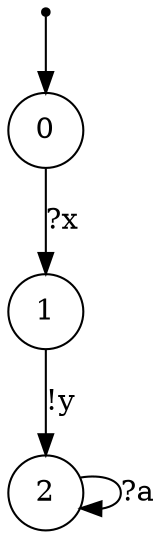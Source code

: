digraph {
 node [shape=point] ENTRY
 node [shape=circle]
 ENTRY -> 0
0 -> 1 [label="?x"]
1 -> 2 [label="!y"]
2 -> 2 [label="?a"]
}